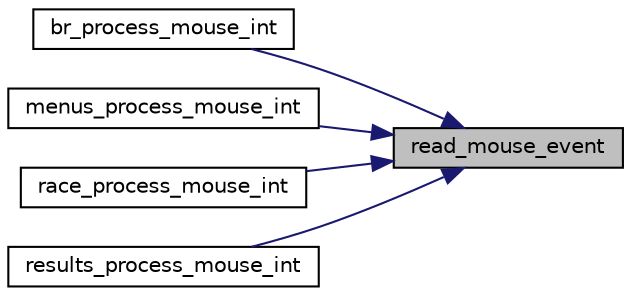 digraph "read_mouse_event"
{
 // INTERACTIVE_SVG=YES
 // LATEX_PDF_SIZE
  edge [fontname="Helvetica",fontsize="10",labelfontname="Helvetica",labelfontsize="10"];
  node [fontname="Helvetica",fontsize="10",shape=record];
  rankdir="RL";
  Node1 [label="read_mouse_event",height=0.2,width=0.4,color="black", fillcolor="grey75", style="filled", fontcolor="black",tooltip=" "];
  Node1 -> Node2 [dir="back",color="midnightblue",fontsize="10",style="solid",fontname="Helvetica"];
  Node2 [label="br_process_mouse_int",height=0.2,width=0.4,color="black", fillcolor="white", style="filled",URL="$group__best__results.html#ga79723bb557e0661321a266d0e08cef8b",tooltip=" "];
  Node1 -> Node3 [dir="back",color="midnightblue",fontsize="10",style="solid",fontname="Helvetica"];
  Node3 [label="menus_process_mouse_int",height=0.2,width=0.4,color="black", fillcolor="white", style="filled",URL="$menus_8c.html#ad1b5616c5bce03092770328102985085",tooltip=" "];
  Node1 -> Node4 [dir="back",color="midnightblue",fontsize="10",style="solid",fontname="Helvetica"];
  Node4 [label="race_process_mouse_int",height=0.2,width=0.4,color="black", fillcolor="white", style="filled",URL="$race_8c.html#ab3544333555729079876ffbdada5f9f5",tooltip=" "];
  Node1 -> Node5 [dir="back",color="midnightblue",fontsize="10",style="solid",fontname="Helvetica"];
  Node5 [label="results_process_mouse_int",height=0.2,width=0.4,color="black", fillcolor="white", style="filled",URL="$race_8c.html#a1f24aedbc2df96ad37c4b1084707f0b3",tooltip=" "];
}

